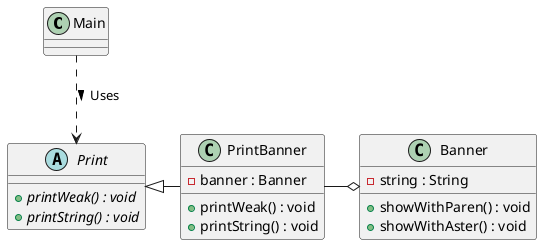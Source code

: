 @startuml Adapter
class Main {
}

abstract class Print {
  + {abstract} printWeak() : void
  + {abstract} printString() : void
}

class PrintBanner {
  - banner : Banner
  + printWeak() : void
  + printString() : void
}

class Banner {
  - string : String
  + showWithParen() : void
  + showWithAster() : void
}

Main ..> Print : Uses >
Print <|-right- PrintBanner
PrintBanner -right-o Banner

@enduml